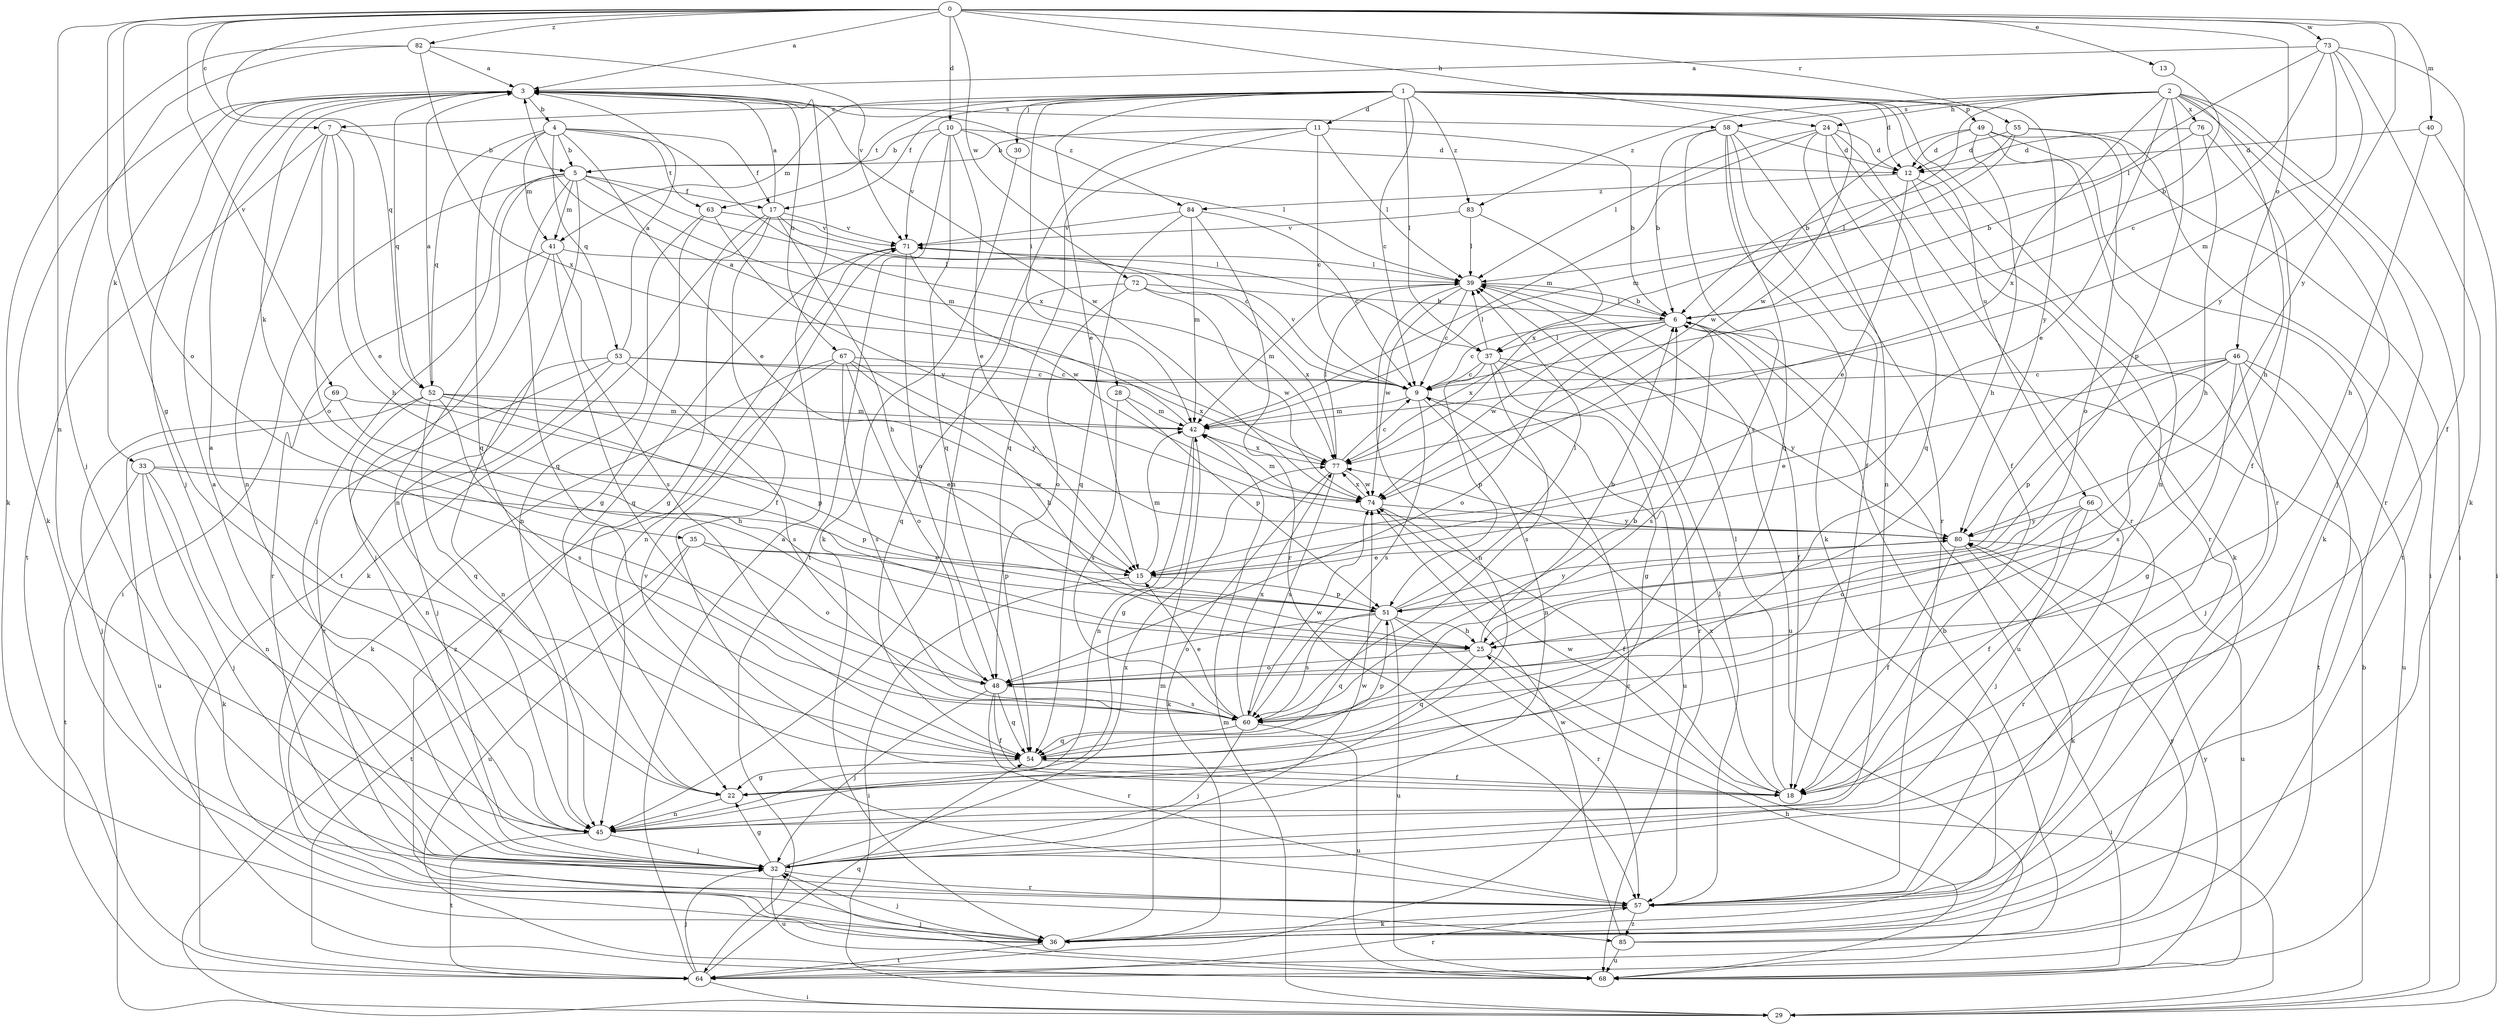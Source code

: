 strict digraph  {
0;
1;
2;
3;
4;
5;
6;
7;
9;
10;
11;
12;
13;
15;
17;
18;
22;
24;
25;
28;
29;
30;
32;
33;
35;
36;
37;
39;
40;
41;
42;
45;
46;
48;
49;
51;
52;
53;
54;
55;
57;
58;
60;
63;
64;
66;
67;
68;
69;
71;
72;
73;
74;
76;
77;
80;
82;
83;
84;
85;
0 -> 3  [label=a];
0 -> 7  [label=c];
0 -> 10  [label=d];
0 -> 13  [label=e];
0 -> 22  [label=g];
0 -> 24  [label=h];
0 -> 40  [label=m];
0 -> 45  [label=n];
0 -> 46  [label=o];
0 -> 48  [label=o];
0 -> 52  [label=q];
0 -> 55  [label=r];
0 -> 69  [label=v];
0 -> 72  [label=w];
0 -> 73  [label=w];
0 -> 80  [label=y];
0 -> 82  [label=z];
1 -> 7  [label=c];
1 -> 9  [label=c];
1 -> 11  [label=d];
1 -> 12  [label=d];
1 -> 15  [label=e];
1 -> 17  [label=f];
1 -> 28  [label=i];
1 -> 30  [label=j];
1 -> 37  [label=l];
1 -> 41  [label=m];
1 -> 49  [label=p];
1 -> 57  [label=r];
1 -> 63  [label=t];
1 -> 66  [label=u];
1 -> 74  [label=w];
1 -> 80  [label=y];
1 -> 83  [label=z];
2 -> 15  [label=e];
2 -> 24  [label=h];
2 -> 25  [label=h];
2 -> 29  [label=i];
2 -> 32  [label=j];
2 -> 37  [label=l];
2 -> 51  [label=p];
2 -> 57  [label=r];
2 -> 58  [label=s];
2 -> 76  [label=x];
2 -> 77  [label=x];
2 -> 83  [label=z];
3 -> 4  [label=b];
3 -> 32  [label=j];
3 -> 33  [label=k];
3 -> 35  [label=k];
3 -> 36  [label=k];
3 -> 52  [label=q];
3 -> 58  [label=s];
3 -> 67  [label=u];
3 -> 74  [label=w];
3 -> 84  [label=z];
4 -> 5  [label=b];
4 -> 15  [label=e];
4 -> 17  [label=f];
4 -> 41  [label=m];
4 -> 52  [label=q];
4 -> 53  [label=q];
4 -> 54  [label=q];
4 -> 63  [label=t];
4 -> 77  [label=x];
5 -> 17  [label=f];
5 -> 29  [label=i];
5 -> 32  [label=j];
5 -> 37  [label=l];
5 -> 41  [label=m];
5 -> 42  [label=m];
5 -> 45  [label=n];
5 -> 54  [label=q];
5 -> 64  [label=t];
6 -> 9  [label=c];
6 -> 18  [label=f];
6 -> 37  [label=l];
6 -> 39  [label=l];
6 -> 48  [label=o];
6 -> 60  [label=s];
6 -> 68  [label=u];
6 -> 74  [label=w];
6 -> 77  [label=x];
7 -> 5  [label=b];
7 -> 15  [label=e];
7 -> 25  [label=h];
7 -> 45  [label=n];
7 -> 48  [label=o];
7 -> 64  [label=t];
9 -> 42  [label=m];
9 -> 45  [label=n];
9 -> 60  [label=s];
9 -> 68  [label=u];
9 -> 71  [label=v];
10 -> 5  [label=b];
10 -> 12  [label=d];
10 -> 15  [label=e];
10 -> 39  [label=l];
10 -> 54  [label=q];
10 -> 64  [label=t];
10 -> 71  [label=v];
11 -> 5  [label=b];
11 -> 6  [label=b];
11 -> 9  [label=c];
11 -> 39  [label=l];
11 -> 45  [label=n];
11 -> 54  [label=q];
12 -> 15  [label=e];
12 -> 36  [label=k];
12 -> 57  [label=r];
12 -> 84  [label=z];
13 -> 6  [label=b];
15 -> 29  [label=i];
15 -> 42  [label=m];
15 -> 51  [label=p];
17 -> 3  [label=a];
17 -> 9  [label=c];
17 -> 18  [label=f];
17 -> 22  [label=g];
17 -> 25  [label=h];
17 -> 36  [label=k];
17 -> 71  [label=v];
18 -> 39  [label=l];
18 -> 74  [label=w];
18 -> 77  [label=x];
22 -> 3  [label=a];
22 -> 45  [label=n];
24 -> 12  [label=d];
24 -> 18  [label=f];
24 -> 39  [label=l];
24 -> 42  [label=m];
24 -> 45  [label=n];
24 -> 54  [label=q];
24 -> 57  [label=r];
25 -> 6  [label=b];
25 -> 29  [label=i];
25 -> 48  [label=o];
25 -> 54  [label=q];
28 -> 42  [label=m];
28 -> 51  [label=p];
28 -> 60  [label=s];
29 -> 6  [label=b];
29 -> 42  [label=m];
29 -> 71  [label=v];
30 -> 36  [label=k];
32 -> 3  [label=a];
32 -> 22  [label=g];
32 -> 57  [label=r];
32 -> 68  [label=u];
32 -> 74  [label=w];
32 -> 77  [label=x];
33 -> 32  [label=j];
33 -> 36  [label=k];
33 -> 45  [label=n];
33 -> 51  [label=p];
33 -> 64  [label=t];
33 -> 74  [label=w];
35 -> 15  [label=e];
35 -> 48  [label=o];
35 -> 51  [label=p];
35 -> 64  [label=t];
35 -> 68  [label=u];
36 -> 32  [label=j];
36 -> 42  [label=m];
36 -> 64  [label=t];
37 -> 9  [label=c];
37 -> 22  [label=g];
37 -> 39  [label=l];
37 -> 51  [label=p];
37 -> 57  [label=r];
37 -> 60  [label=s];
37 -> 80  [label=y];
39 -> 6  [label=b];
39 -> 9  [label=c];
39 -> 42  [label=m];
39 -> 45  [label=n];
39 -> 68  [label=u];
39 -> 74  [label=w];
40 -> 12  [label=d];
40 -> 25  [label=h];
40 -> 29  [label=i];
41 -> 32  [label=j];
41 -> 39  [label=l];
41 -> 54  [label=q];
41 -> 57  [label=r];
41 -> 60  [label=s];
42 -> 3  [label=a];
42 -> 22  [label=g];
42 -> 45  [label=n];
42 -> 77  [label=x];
45 -> 32  [label=j];
45 -> 64  [label=t];
46 -> 9  [label=c];
46 -> 15  [label=e];
46 -> 22  [label=g];
46 -> 32  [label=j];
46 -> 51  [label=p];
46 -> 60  [label=s];
46 -> 64  [label=t];
46 -> 68  [label=u];
48 -> 18  [label=f];
48 -> 32  [label=j];
48 -> 54  [label=q];
48 -> 57  [label=r];
48 -> 60  [label=s];
49 -> 12  [label=d];
49 -> 25  [label=h];
49 -> 29  [label=i];
49 -> 36  [label=k];
49 -> 45  [label=n];
49 -> 74  [label=w];
51 -> 25  [label=h];
51 -> 39  [label=l];
51 -> 48  [label=o];
51 -> 54  [label=q];
51 -> 57  [label=r];
51 -> 60  [label=s];
51 -> 68  [label=u];
51 -> 80  [label=y];
52 -> 3  [label=a];
52 -> 15  [label=e];
52 -> 42  [label=m];
52 -> 45  [label=n];
52 -> 51  [label=p];
52 -> 54  [label=q];
52 -> 60  [label=s];
52 -> 68  [label=u];
53 -> 3  [label=a];
53 -> 9  [label=c];
53 -> 32  [label=j];
53 -> 45  [label=n];
53 -> 57  [label=r];
53 -> 60  [label=s];
53 -> 77  [label=x];
54 -> 18  [label=f];
54 -> 22  [label=g];
54 -> 51  [label=p];
55 -> 6  [label=b];
55 -> 12  [label=d];
55 -> 42  [label=m];
55 -> 48  [label=o];
55 -> 64  [label=t];
57 -> 36  [label=k];
57 -> 39  [label=l];
57 -> 71  [label=v];
57 -> 85  [label=z];
58 -> 6  [label=b];
58 -> 12  [label=d];
58 -> 18  [label=f];
58 -> 36  [label=k];
58 -> 54  [label=q];
58 -> 57  [label=r];
58 -> 60  [label=s];
60 -> 6  [label=b];
60 -> 15  [label=e];
60 -> 32  [label=j];
60 -> 54  [label=q];
60 -> 68  [label=u];
60 -> 74  [label=w];
60 -> 77  [label=x];
63 -> 22  [label=g];
63 -> 45  [label=n];
63 -> 71  [label=v];
63 -> 80  [label=y];
64 -> 3  [label=a];
64 -> 9  [label=c];
64 -> 29  [label=i];
64 -> 32  [label=j];
64 -> 54  [label=q];
64 -> 57  [label=r];
66 -> 18  [label=f];
66 -> 32  [label=j];
66 -> 48  [label=o];
66 -> 57  [label=r];
66 -> 80  [label=y];
67 -> 9  [label=c];
67 -> 25  [label=h];
67 -> 36  [label=k];
67 -> 48  [label=o];
67 -> 60  [label=s];
67 -> 80  [label=y];
67 -> 85  [label=z];
68 -> 25  [label=h];
68 -> 32  [label=j];
68 -> 80  [label=y];
69 -> 25  [label=h];
69 -> 32  [label=j];
69 -> 42  [label=m];
71 -> 39  [label=l];
71 -> 45  [label=n];
71 -> 48  [label=o];
71 -> 74  [label=w];
72 -> 6  [label=b];
72 -> 48  [label=o];
72 -> 54  [label=q];
72 -> 74  [label=w];
72 -> 77  [label=x];
73 -> 3  [label=a];
73 -> 9  [label=c];
73 -> 18  [label=f];
73 -> 36  [label=k];
73 -> 39  [label=l];
73 -> 42  [label=m];
73 -> 80  [label=y];
74 -> 18  [label=f];
74 -> 42  [label=m];
74 -> 77  [label=x];
74 -> 80  [label=y];
76 -> 6  [label=b];
76 -> 12  [label=d];
76 -> 18  [label=f];
76 -> 25  [label=h];
77 -> 9  [label=c];
77 -> 36  [label=k];
77 -> 39  [label=l];
77 -> 60  [label=s];
77 -> 74  [label=w];
80 -> 15  [label=e];
80 -> 18  [label=f];
80 -> 36  [label=k];
80 -> 68  [label=u];
82 -> 3  [label=a];
82 -> 32  [label=j];
82 -> 36  [label=k];
82 -> 71  [label=v];
82 -> 77  [label=x];
83 -> 39  [label=l];
83 -> 71  [label=v];
83 -> 77  [label=x];
84 -> 9  [label=c];
84 -> 42  [label=m];
84 -> 54  [label=q];
84 -> 57  [label=r];
84 -> 71  [label=v];
85 -> 6  [label=b];
85 -> 68  [label=u];
85 -> 74  [label=w];
85 -> 80  [label=y];
}
